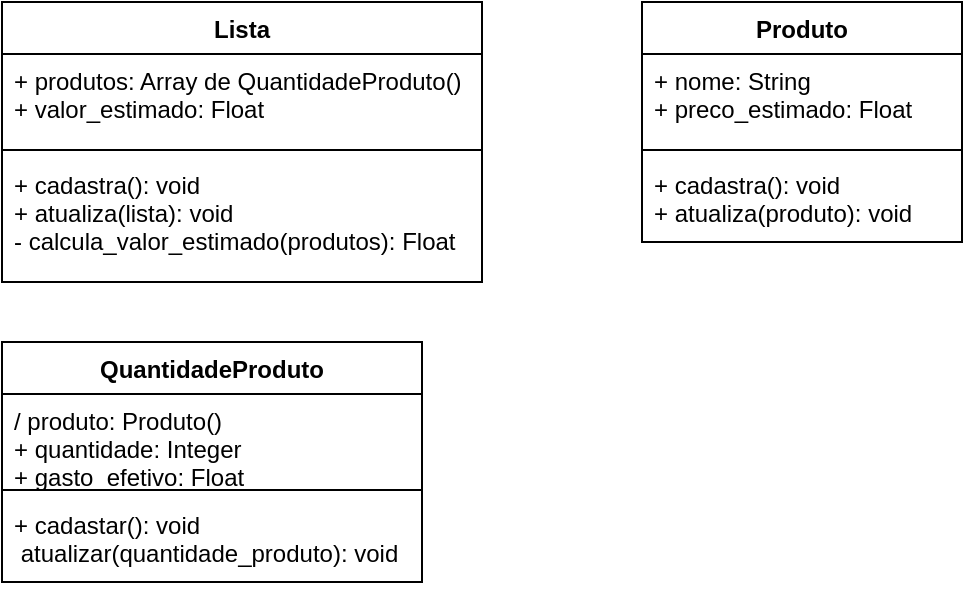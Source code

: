 <mxfile version="15.2.7" type="device"><diagram id="t8pO4HsE3ogIVQb51XSb" name="Página-1"><mxGraphModel dx="868" dy="520" grid="1" gridSize="10" guides="1" tooltips="1" connect="1" arrows="1" fold="1" page="1" pageScale="1" pageWidth="827" pageHeight="1169" math="0" shadow="0"><root><mxCell id="0"/><mxCell id="1" parent="0"/><mxCell id="nGJFZKXl8yUCV9hA3ado-1" value="Lista" style="swimlane;fontStyle=1;align=center;verticalAlign=top;childLayout=stackLayout;horizontal=1;startSize=26;horizontalStack=0;resizeParent=1;resizeParentMax=0;resizeLast=0;collapsible=1;marginBottom=0;" vertex="1" parent="1"><mxGeometry x="40" y="40" width="240" height="140" as="geometry"/></mxCell><mxCell id="nGJFZKXl8yUCV9hA3ado-2" value="+ produtos: Array de QuantidadeProduto()&#10;+ valor_estimado: Float" style="text;strokeColor=none;fillColor=none;align=left;verticalAlign=top;spacingLeft=4;spacingRight=4;overflow=hidden;rotatable=0;points=[[0,0.5],[1,0.5]];portConstraint=eastwest;" vertex="1" parent="nGJFZKXl8yUCV9hA3ado-1"><mxGeometry y="26" width="240" height="44" as="geometry"/></mxCell><mxCell id="nGJFZKXl8yUCV9hA3ado-3" value="" style="line;strokeWidth=1;fillColor=none;align=left;verticalAlign=middle;spacingTop=-1;spacingLeft=3;spacingRight=3;rotatable=0;labelPosition=right;points=[];portConstraint=eastwest;" vertex="1" parent="nGJFZKXl8yUCV9hA3ado-1"><mxGeometry y="70" width="240" height="8" as="geometry"/></mxCell><mxCell id="nGJFZKXl8yUCV9hA3ado-4" value="+ cadastra(): void&#10;+ atualiza(lista): void&#10;- calcula_valor_estimado(produtos): Float" style="text;strokeColor=none;fillColor=none;align=left;verticalAlign=top;spacingLeft=4;spacingRight=4;overflow=hidden;rotatable=0;points=[[0,0.5],[1,0.5]];portConstraint=eastwest;" vertex="1" parent="nGJFZKXl8yUCV9hA3ado-1"><mxGeometry y="78" width="240" height="62" as="geometry"/></mxCell><mxCell id="nGJFZKXl8yUCV9hA3ado-5" value="Produto" style="swimlane;fontStyle=1;align=center;verticalAlign=top;childLayout=stackLayout;horizontal=1;startSize=26;horizontalStack=0;resizeParent=1;resizeParentMax=0;resizeLast=0;collapsible=1;marginBottom=0;" vertex="1" parent="1"><mxGeometry x="360" y="40" width="160" height="120" as="geometry"/></mxCell><mxCell id="nGJFZKXl8yUCV9hA3ado-6" value="+ nome: String&#10;+ preco_estimado: Float" style="text;strokeColor=none;fillColor=none;align=left;verticalAlign=top;spacingLeft=4;spacingRight=4;overflow=hidden;rotatable=0;points=[[0,0.5],[1,0.5]];portConstraint=eastwest;" vertex="1" parent="nGJFZKXl8yUCV9hA3ado-5"><mxGeometry y="26" width="160" height="44" as="geometry"/></mxCell><mxCell id="nGJFZKXl8yUCV9hA3ado-7" value="" style="line;strokeWidth=1;fillColor=none;align=left;verticalAlign=middle;spacingTop=-1;spacingLeft=3;spacingRight=3;rotatable=0;labelPosition=right;points=[];portConstraint=eastwest;" vertex="1" parent="nGJFZKXl8yUCV9hA3ado-5"><mxGeometry y="70" width="160" height="8" as="geometry"/></mxCell><mxCell id="nGJFZKXl8yUCV9hA3ado-8" value="+ cadastra(): void&#10;+ atualiza(produto): void" style="text;strokeColor=none;fillColor=none;align=left;verticalAlign=top;spacingLeft=4;spacingRight=4;overflow=hidden;rotatable=0;points=[[0,0.5],[1,0.5]];portConstraint=eastwest;" vertex="1" parent="nGJFZKXl8yUCV9hA3ado-5"><mxGeometry y="78" width="160" height="42" as="geometry"/></mxCell><mxCell id="nGJFZKXl8yUCV9hA3ado-9" value="QuantidadeProduto" style="swimlane;fontStyle=1;align=center;verticalAlign=top;childLayout=stackLayout;horizontal=1;startSize=26;horizontalStack=0;resizeParent=1;resizeParentMax=0;resizeLast=0;collapsible=1;marginBottom=0;" vertex="1" parent="1"><mxGeometry x="40" y="210" width="210" height="120" as="geometry"/></mxCell><mxCell id="nGJFZKXl8yUCV9hA3ado-10" value="/ produto: Produto()&#10;+ quantidade: Integer&#10;+ gasto_efetivo: Float" style="text;strokeColor=none;fillColor=none;align=left;verticalAlign=top;spacingLeft=4;spacingRight=4;overflow=hidden;rotatable=0;points=[[0,0.5],[1,0.5]];portConstraint=eastwest;" vertex="1" parent="nGJFZKXl8yUCV9hA3ado-9"><mxGeometry y="26" width="210" height="44" as="geometry"/></mxCell><mxCell id="nGJFZKXl8yUCV9hA3ado-11" value="" style="line;strokeWidth=1;fillColor=none;align=left;verticalAlign=middle;spacingTop=-1;spacingLeft=3;spacingRight=3;rotatable=0;labelPosition=right;points=[];portConstraint=eastwest;" vertex="1" parent="nGJFZKXl8yUCV9hA3ado-9"><mxGeometry y="70" width="210" height="8" as="geometry"/></mxCell><mxCell id="nGJFZKXl8yUCV9hA3ado-12" value="+ cadastar(): void&#10; atualizar(quantidade_produto): void" style="text;strokeColor=none;fillColor=none;align=left;verticalAlign=top;spacingLeft=4;spacingRight=4;overflow=hidden;rotatable=0;points=[[0,0.5],[1,0.5]];portConstraint=eastwest;" vertex="1" parent="nGJFZKXl8yUCV9hA3ado-9"><mxGeometry y="78" width="210" height="42" as="geometry"/></mxCell></root></mxGraphModel></diagram></mxfile>